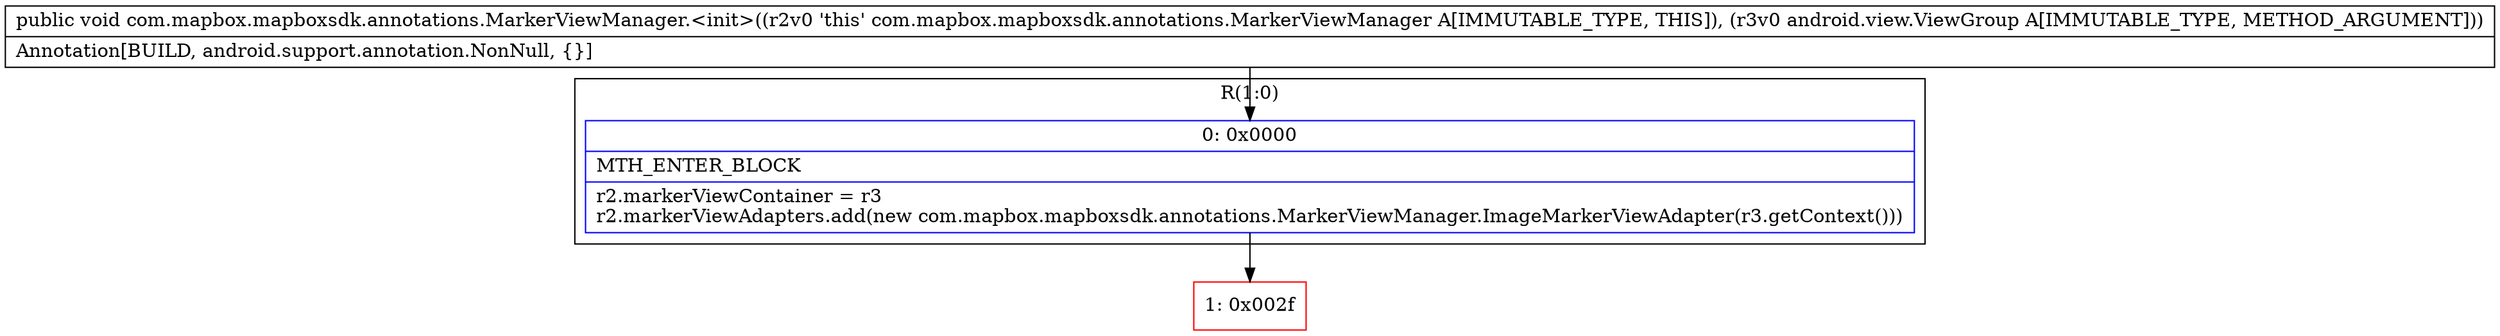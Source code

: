 digraph "CFG forcom.mapbox.mapboxsdk.annotations.MarkerViewManager.\<init\>(Landroid\/view\/ViewGroup;)V" {
subgraph cluster_Region_277527857 {
label = "R(1:0)";
node [shape=record,color=blue];
Node_0 [shape=record,label="{0\:\ 0x0000|MTH_ENTER_BLOCK\l|r2.markerViewContainer = r3\lr2.markerViewAdapters.add(new com.mapbox.mapboxsdk.annotations.MarkerViewManager.ImageMarkerViewAdapter(r3.getContext()))\l}"];
}
Node_1 [shape=record,color=red,label="{1\:\ 0x002f}"];
MethodNode[shape=record,label="{public void com.mapbox.mapboxsdk.annotations.MarkerViewManager.\<init\>((r2v0 'this' com.mapbox.mapboxsdk.annotations.MarkerViewManager A[IMMUTABLE_TYPE, THIS]), (r3v0 android.view.ViewGroup A[IMMUTABLE_TYPE, METHOD_ARGUMENT]))  | Annotation[BUILD, android.support.annotation.NonNull, \{\}]\l}"];
MethodNode -> Node_0;
Node_0 -> Node_1;
}

